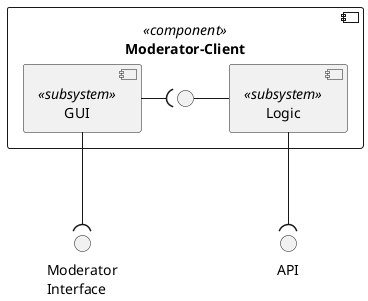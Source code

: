 @startuml
() "Moderator\nInterface" as mi
() "API"

component "Moderator-Client" <<component>> as ac{
    [GUI] <<subsystem>>
    [Logic] <<subsystem>>
    () " " as empty
}

API )-up- Logic
mi )-up- GUI
empty - Logic
GUI -( empty

@enduml
